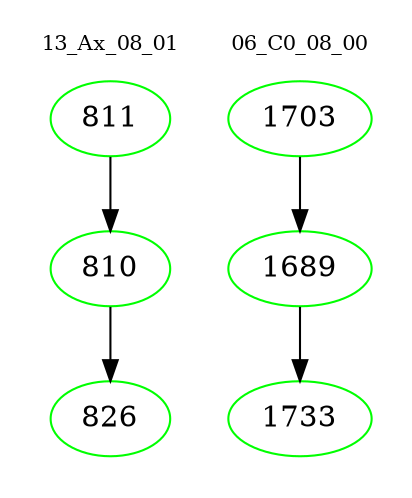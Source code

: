 digraph{
subgraph cluster_0 {
color = white
label = "13_Ax_08_01";
fontsize=10;
T0_811 [label="811", color="green"]
T0_811 -> T0_810 [color="black"]
T0_810 [label="810", color="green"]
T0_810 -> T0_826 [color="black"]
T0_826 [label="826", color="green"]
}
subgraph cluster_1 {
color = white
label = "06_C0_08_00";
fontsize=10;
T1_1703 [label="1703", color="green"]
T1_1703 -> T1_1689 [color="black"]
T1_1689 [label="1689", color="green"]
T1_1689 -> T1_1733 [color="black"]
T1_1733 [label="1733", color="green"]
}
}
